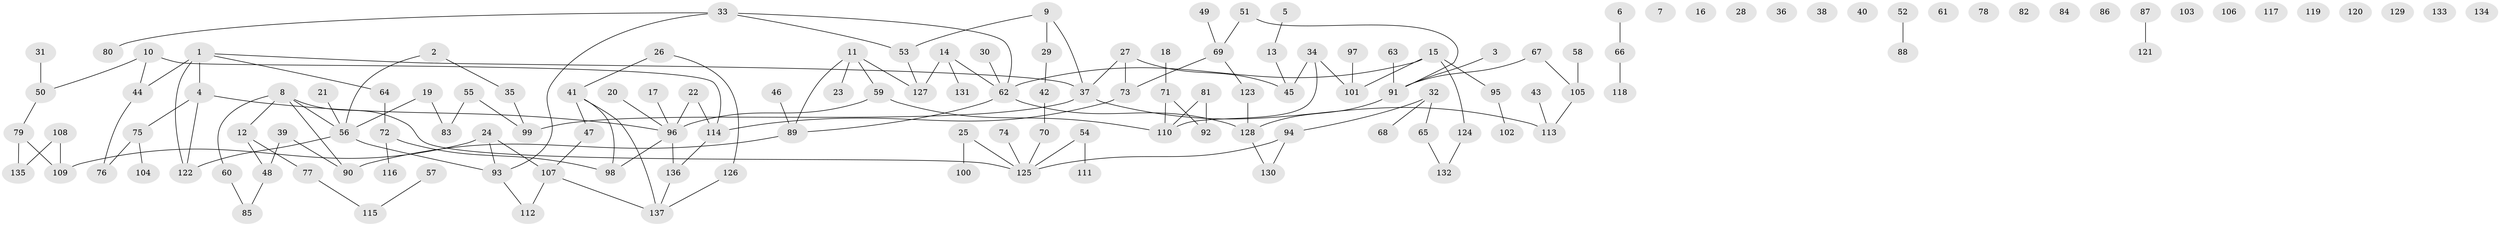 // coarse degree distribution, {5: 0.061224489795918366, 2: 0.16326530612244897, 1: 0.2755102040816326, 4: 0.1326530612244898, 0: 0.20408163265306123, 9: 0.01020408163265306, 3: 0.12244897959183673, 6: 0.02040816326530612, 8: 0.01020408163265306}
// Generated by graph-tools (version 1.1) at 2025/41/03/06/25 10:41:20]
// undirected, 137 vertices, 145 edges
graph export_dot {
graph [start="1"]
  node [color=gray90,style=filled];
  1;
  2;
  3;
  4;
  5;
  6;
  7;
  8;
  9;
  10;
  11;
  12;
  13;
  14;
  15;
  16;
  17;
  18;
  19;
  20;
  21;
  22;
  23;
  24;
  25;
  26;
  27;
  28;
  29;
  30;
  31;
  32;
  33;
  34;
  35;
  36;
  37;
  38;
  39;
  40;
  41;
  42;
  43;
  44;
  45;
  46;
  47;
  48;
  49;
  50;
  51;
  52;
  53;
  54;
  55;
  56;
  57;
  58;
  59;
  60;
  61;
  62;
  63;
  64;
  65;
  66;
  67;
  68;
  69;
  70;
  71;
  72;
  73;
  74;
  75;
  76;
  77;
  78;
  79;
  80;
  81;
  82;
  83;
  84;
  85;
  86;
  87;
  88;
  89;
  90;
  91;
  92;
  93;
  94;
  95;
  96;
  97;
  98;
  99;
  100;
  101;
  102;
  103;
  104;
  105;
  106;
  107;
  108;
  109;
  110;
  111;
  112;
  113;
  114;
  115;
  116;
  117;
  118;
  119;
  120;
  121;
  122;
  123;
  124;
  125;
  126;
  127;
  128;
  129;
  130;
  131;
  132;
  133;
  134;
  135;
  136;
  137;
  1 -- 4;
  1 -- 37;
  1 -- 44;
  1 -- 64;
  1 -- 122;
  2 -- 35;
  2 -- 56;
  3 -- 91;
  4 -- 75;
  4 -- 96;
  4 -- 122;
  5 -- 13;
  6 -- 66;
  8 -- 12;
  8 -- 56;
  8 -- 60;
  8 -- 90;
  8 -- 125;
  9 -- 29;
  9 -- 37;
  9 -- 53;
  10 -- 44;
  10 -- 50;
  10 -- 114;
  11 -- 23;
  11 -- 59;
  11 -- 89;
  11 -- 127;
  12 -- 48;
  12 -- 77;
  13 -- 45;
  14 -- 62;
  14 -- 127;
  14 -- 131;
  15 -- 62;
  15 -- 95;
  15 -- 101;
  15 -- 124;
  17 -- 96;
  18 -- 71;
  19 -- 56;
  19 -- 83;
  20 -- 96;
  21 -- 56;
  22 -- 96;
  22 -- 114;
  24 -- 93;
  24 -- 107;
  24 -- 109;
  25 -- 100;
  25 -- 125;
  26 -- 41;
  26 -- 126;
  27 -- 37;
  27 -- 45;
  27 -- 73;
  29 -- 42;
  30 -- 62;
  31 -- 50;
  32 -- 65;
  32 -- 68;
  32 -- 94;
  33 -- 53;
  33 -- 62;
  33 -- 80;
  33 -- 93;
  34 -- 45;
  34 -- 101;
  34 -- 110;
  35 -- 99;
  37 -- 99;
  37 -- 113;
  39 -- 48;
  39 -- 90;
  41 -- 47;
  41 -- 98;
  41 -- 137;
  42 -- 70;
  43 -- 113;
  44 -- 76;
  46 -- 89;
  47 -- 107;
  48 -- 85;
  49 -- 69;
  50 -- 79;
  51 -- 69;
  51 -- 91;
  52 -- 88;
  53 -- 127;
  54 -- 111;
  54 -- 125;
  55 -- 83;
  55 -- 99;
  56 -- 93;
  56 -- 122;
  57 -- 115;
  58 -- 105;
  59 -- 96;
  59 -- 110;
  60 -- 85;
  62 -- 89;
  62 -- 128;
  63 -- 91;
  64 -- 72;
  65 -- 132;
  66 -- 118;
  67 -- 91;
  67 -- 105;
  69 -- 73;
  69 -- 123;
  70 -- 125;
  71 -- 92;
  71 -- 110;
  72 -- 98;
  72 -- 116;
  73 -- 114;
  74 -- 125;
  75 -- 76;
  75 -- 104;
  77 -- 115;
  79 -- 109;
  79 -- 135;
  81 -- 92;
  81 -- 110;
  87 -- 121;
  89 -- 90;
  91 -- 128;
  93 -- 112;
  94 -- 125;
  94 -- 130;
  95 -- 102;
  96 -- 98;
  96 -- 136;
  97 -- 101;
  105 -- 113;
  107 -- 112;
  107 -- 137;
  108 -- 109;
  108 -- 135;
  114 -- 136;
  123 -- 128;
  124 -- 132;
  126 -- 137;
  128 -- 130;
  136 -- 137;
}
